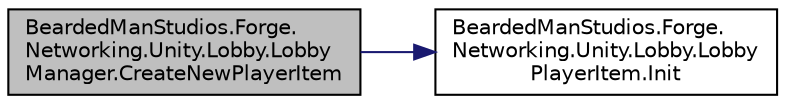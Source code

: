 digraph "BeardedManStudios.Forge.Networking.Unity.Lobby.LobbyManager.CreateNewPlayerItem"
{
 // LATEX_PDF_SIZE
  edge [fontname="Helvetica",fontsize="10",labelfontname="Helvetica",labelfontsize="10"];
  node [fontname="Helvetica",fontsize="10",shape=record];
  rankdir="LR";
  Node45 [label="BeardedManStudios.Forge.\lNetworking.Unity.Lobby.Lobby\lManager.CreateNewPlayerItem",height=0.2,width=0.4,color="black", fillcolor="grey75", style="filled", fontcolor="black",tooltip=" "];
  Node45 -> Node46 [color="midnightblue",fontsize="10",style="solid",fontname="Helvetica"];
  Node46 [label="BeardedManStudios.Forge.\lNetworking.Unity.Lobby.Lobby\lPlayerItem.Init",height=0.2,width=0.4,color="black", fillcolor="white", style="filled",URL="$class_bearded_man_studios_1_1_forge_1_1_networking_1_1_unity_1_1_lobby_1_1_lobby_player_item.html#a16880947aec4efd06cf18c1b64d61cc1",tooltip=" "];
}
